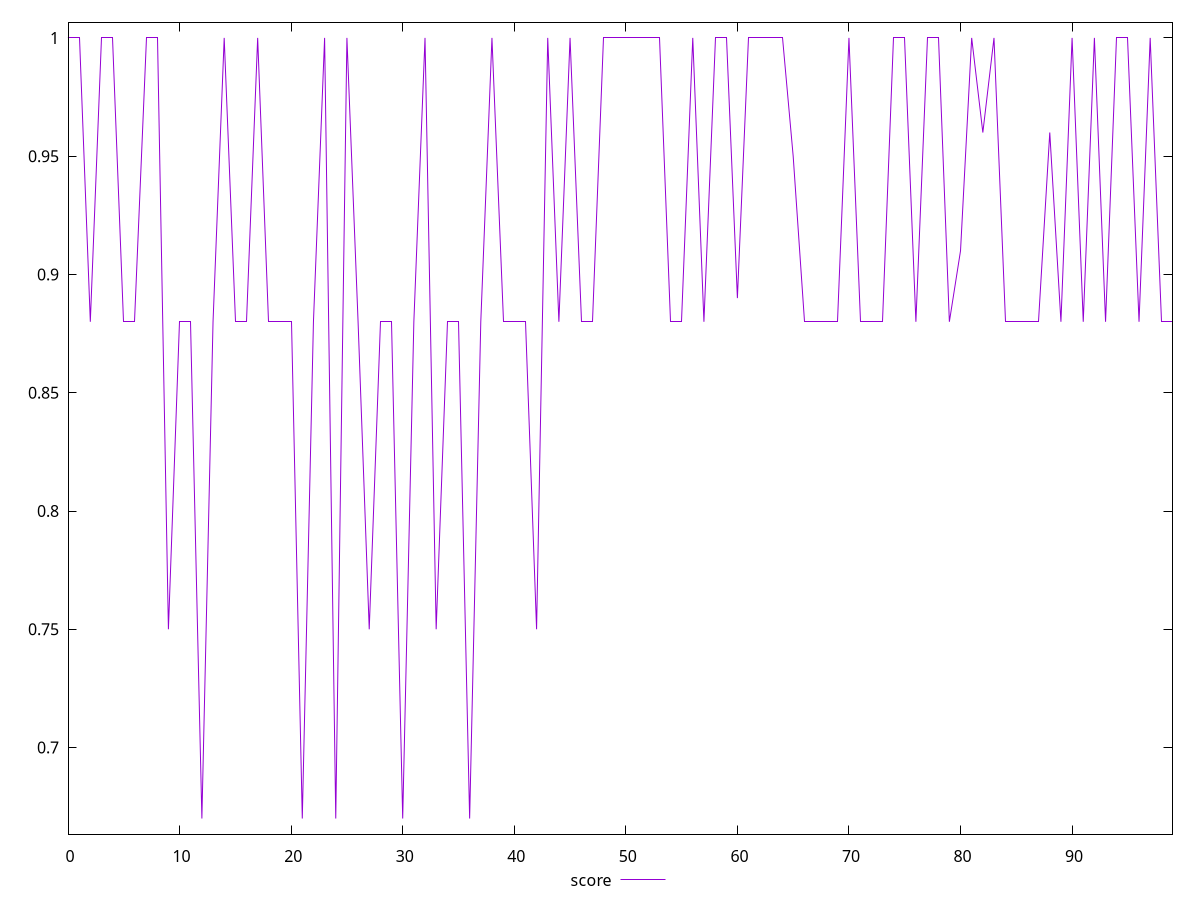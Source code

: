 reset

$score <<EOF
0 1
1 1
2 0.88
3 1
4 1
5 0.88
6 0.88
7 1
8 1
9 0.75
10 0.88
11 0.88
12 0.67
13 0.88
14 1
15 0.88
16 0.88
17 1
18 0.88
19 0.88
20 0.88
21 0.67
22 0.88
23 1
24 0.67
25 1
26 0.88
27 0.75
28 0.88
29 0.88
30 0.67
31 0.88
32 1
33 0.75
34 0.88
35 0.88
36 0.67
37 0.88
38 1
39 0.88
40 0.88
41 0.88
42 0.75
43 1
44 0.88
45 1
46 0.88
47 0.88
48 1
49 1
50 1
51 1
52 1
53 1
54 0.88
55 0.88
56 1
57 0.88
58 1
59 1
60 0.89
61 1
62 1
63 1
64 1
65 0.95
66 0.88
67 0.88
68 0.88
69 0.88
70 1
71 0.88
72 0.88
73 0.88
74 1
75 1
76 0.88
77 1
78 1
79 0.88
80 0.91
81 1
82 0.96
83 1
84 0.88
85 0.88
86 0.88
87 0.88
88 0.96
89 0.88
90 1
91 0.88
92 1
93 0.88
94 1
95 1
96 0.88
97 1
98 0.88
99 0.88
EOF

set key outside below
set xrange [0:99]
set yrange [0.6634:1.0066]
set trange [0.6634:1.0066]
set terminal svg size 640, 500 enhanced background rgb 'white'
set output "report_00009_2021-02-08T22-37-41.559Z/unminified-css/samples/pages/score/values.svg"

plot $score title "score" with line

reset
